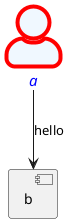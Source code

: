 {
  "sha1": "hiexjamer9vfbv3yfjyhar28vxx9izc",
  "insertion": {
    "when": "2024-06-03T18:59:29.595Z",
    "url": "https://github.com/plantuml/plantuml/issues/1596",
    "user": "plantuml@gmail.com"
  }
}
@startuml

skinparam actorStyle awesome
<style>
actor {
  BackGroundColor aliceblue
  LineColor red
  LineThickness 4
  FontColor blue
  FontSize 15
  FontStyle italic
}
</style>

actor a
component b
a-->b: hello

@enduml
